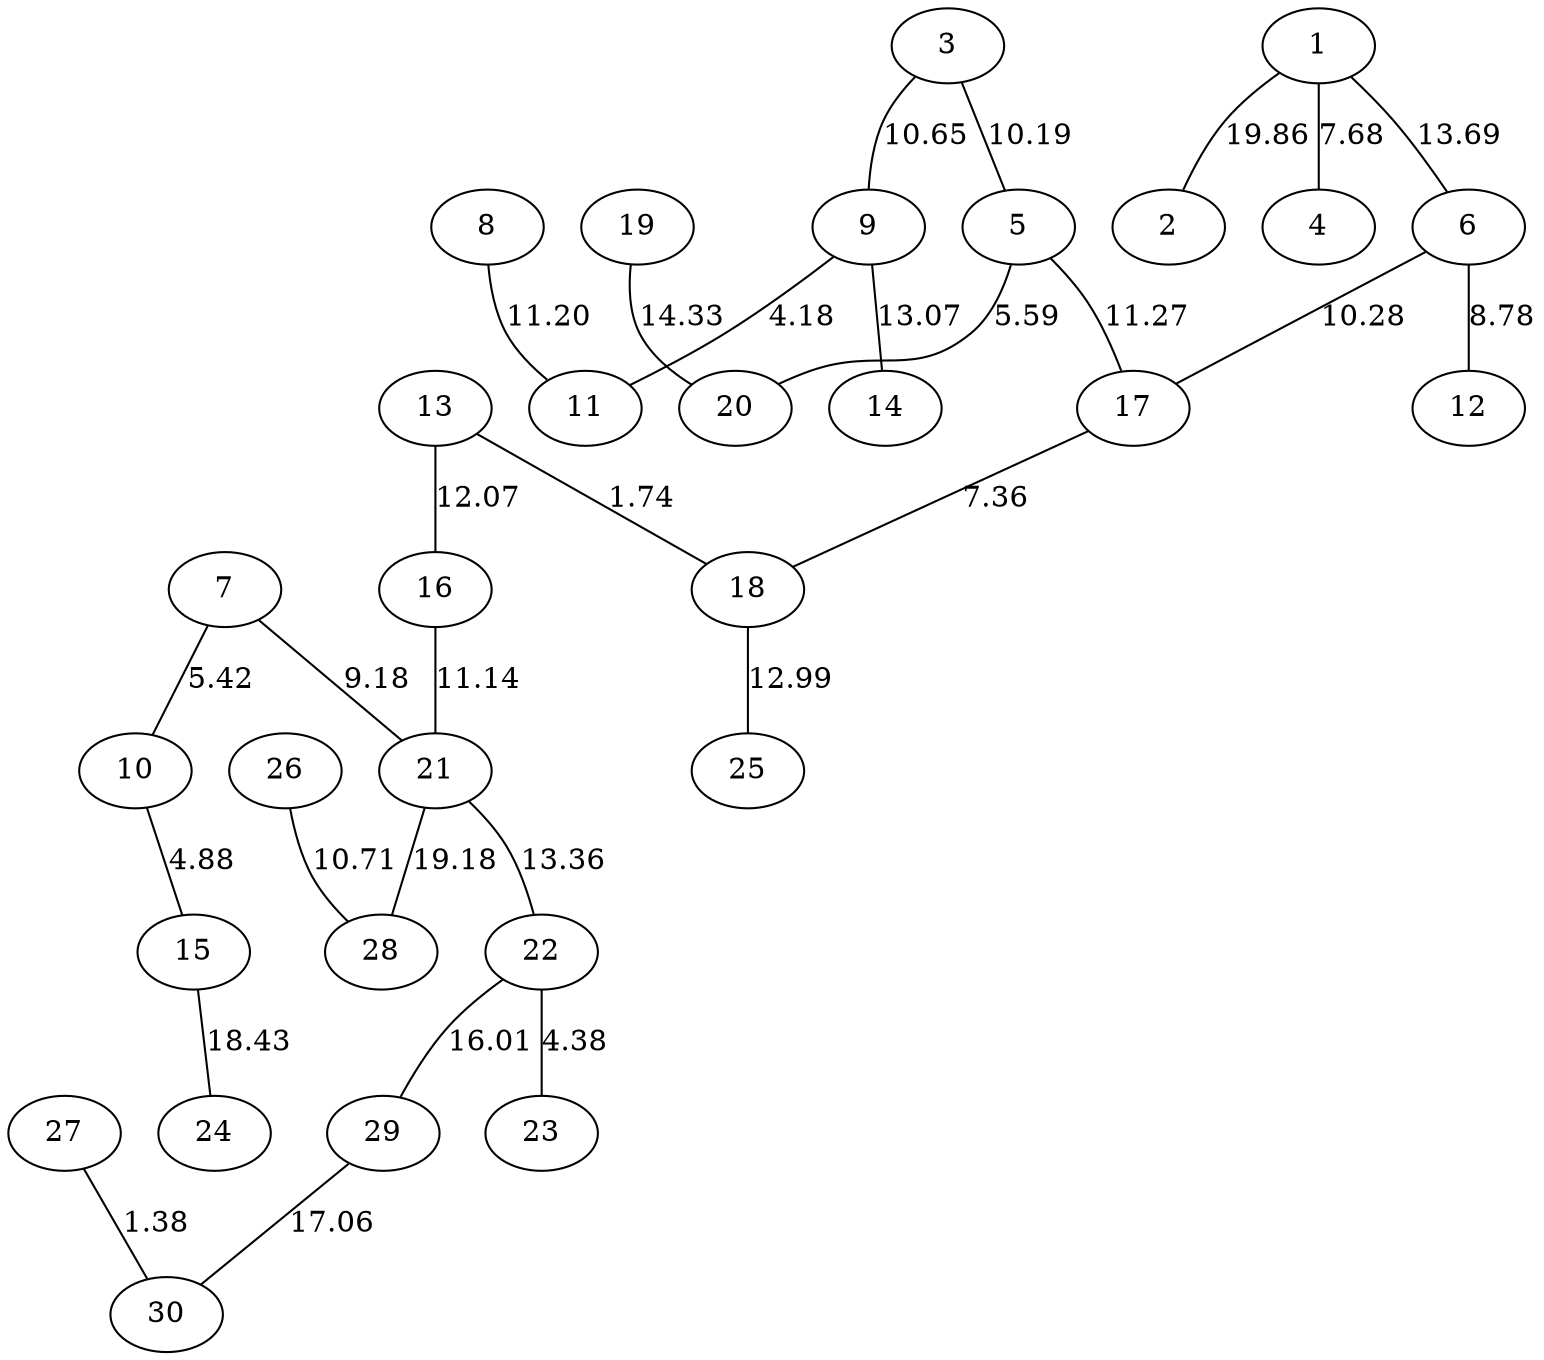graph {
27--30[label=1.38]
13--18[label=1.74]
9--11[label=4.18]
22--23[label=4.38]
10--15[label=4.88]
7--10[label=5.42]
5--20[label=5.59]
17--18[label=7.36]
1--4[label=7.68]
6--12[label=8.78]
7--21[label=9.18]
3--5[label=10.19]
6--17[label=10.28]
3--9[label=10.65]
26--28[label=10.71]
16--21[label=11.14]
8--11[label=11.20]
5--17[label=11.27]
13--16[label=12.07]
18--25[label=12.99]
9--14[label=13.07]
21--22[label=13.36]
1--6[label=13.69]
19--20[label=14.33]
22--29[label=16.01]
29--30[label=17.06]
15--24[label=18.43]
21--28[label=19.18]
1--2[label=19.86]
}
